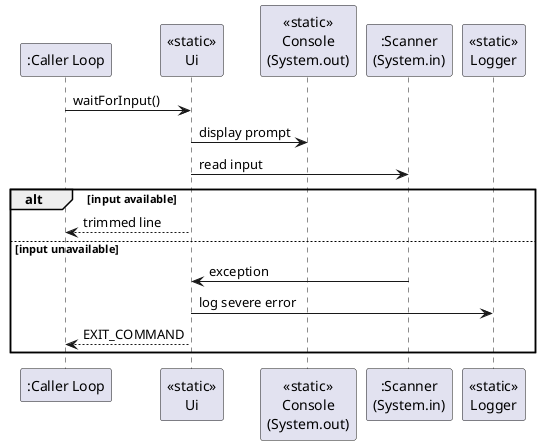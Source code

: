 @startuml UiInputCycle
skinparam stereotypeFontStyle normal
skinparam participant {
  BackgroundColor<<static>> #F2F2F2
  BorderColor<<static>> #666666
  FontStyle<<static>> bold
}

participant ":Caller Loop" as Caller
participant "<<static>>\nUi" as Ui
participant "<<static>>\nConsole\n(System.out)" as Console
participant ":Scanner\n(System.in)" as Scanner
participant "<<static>>\nLogger" as Logger

Caller -> Ui : waitForInput()
Ui -> Console : display prompt
Ui -> Scanner : read input
alt input available
    Ui --> Caller : trimmed line
else input unavailable
    Ui <- Scanner : exception
    Ui -> Logger : log severe error
    Ui --> Caller : EXIT_COMMAND
end
@enduml
